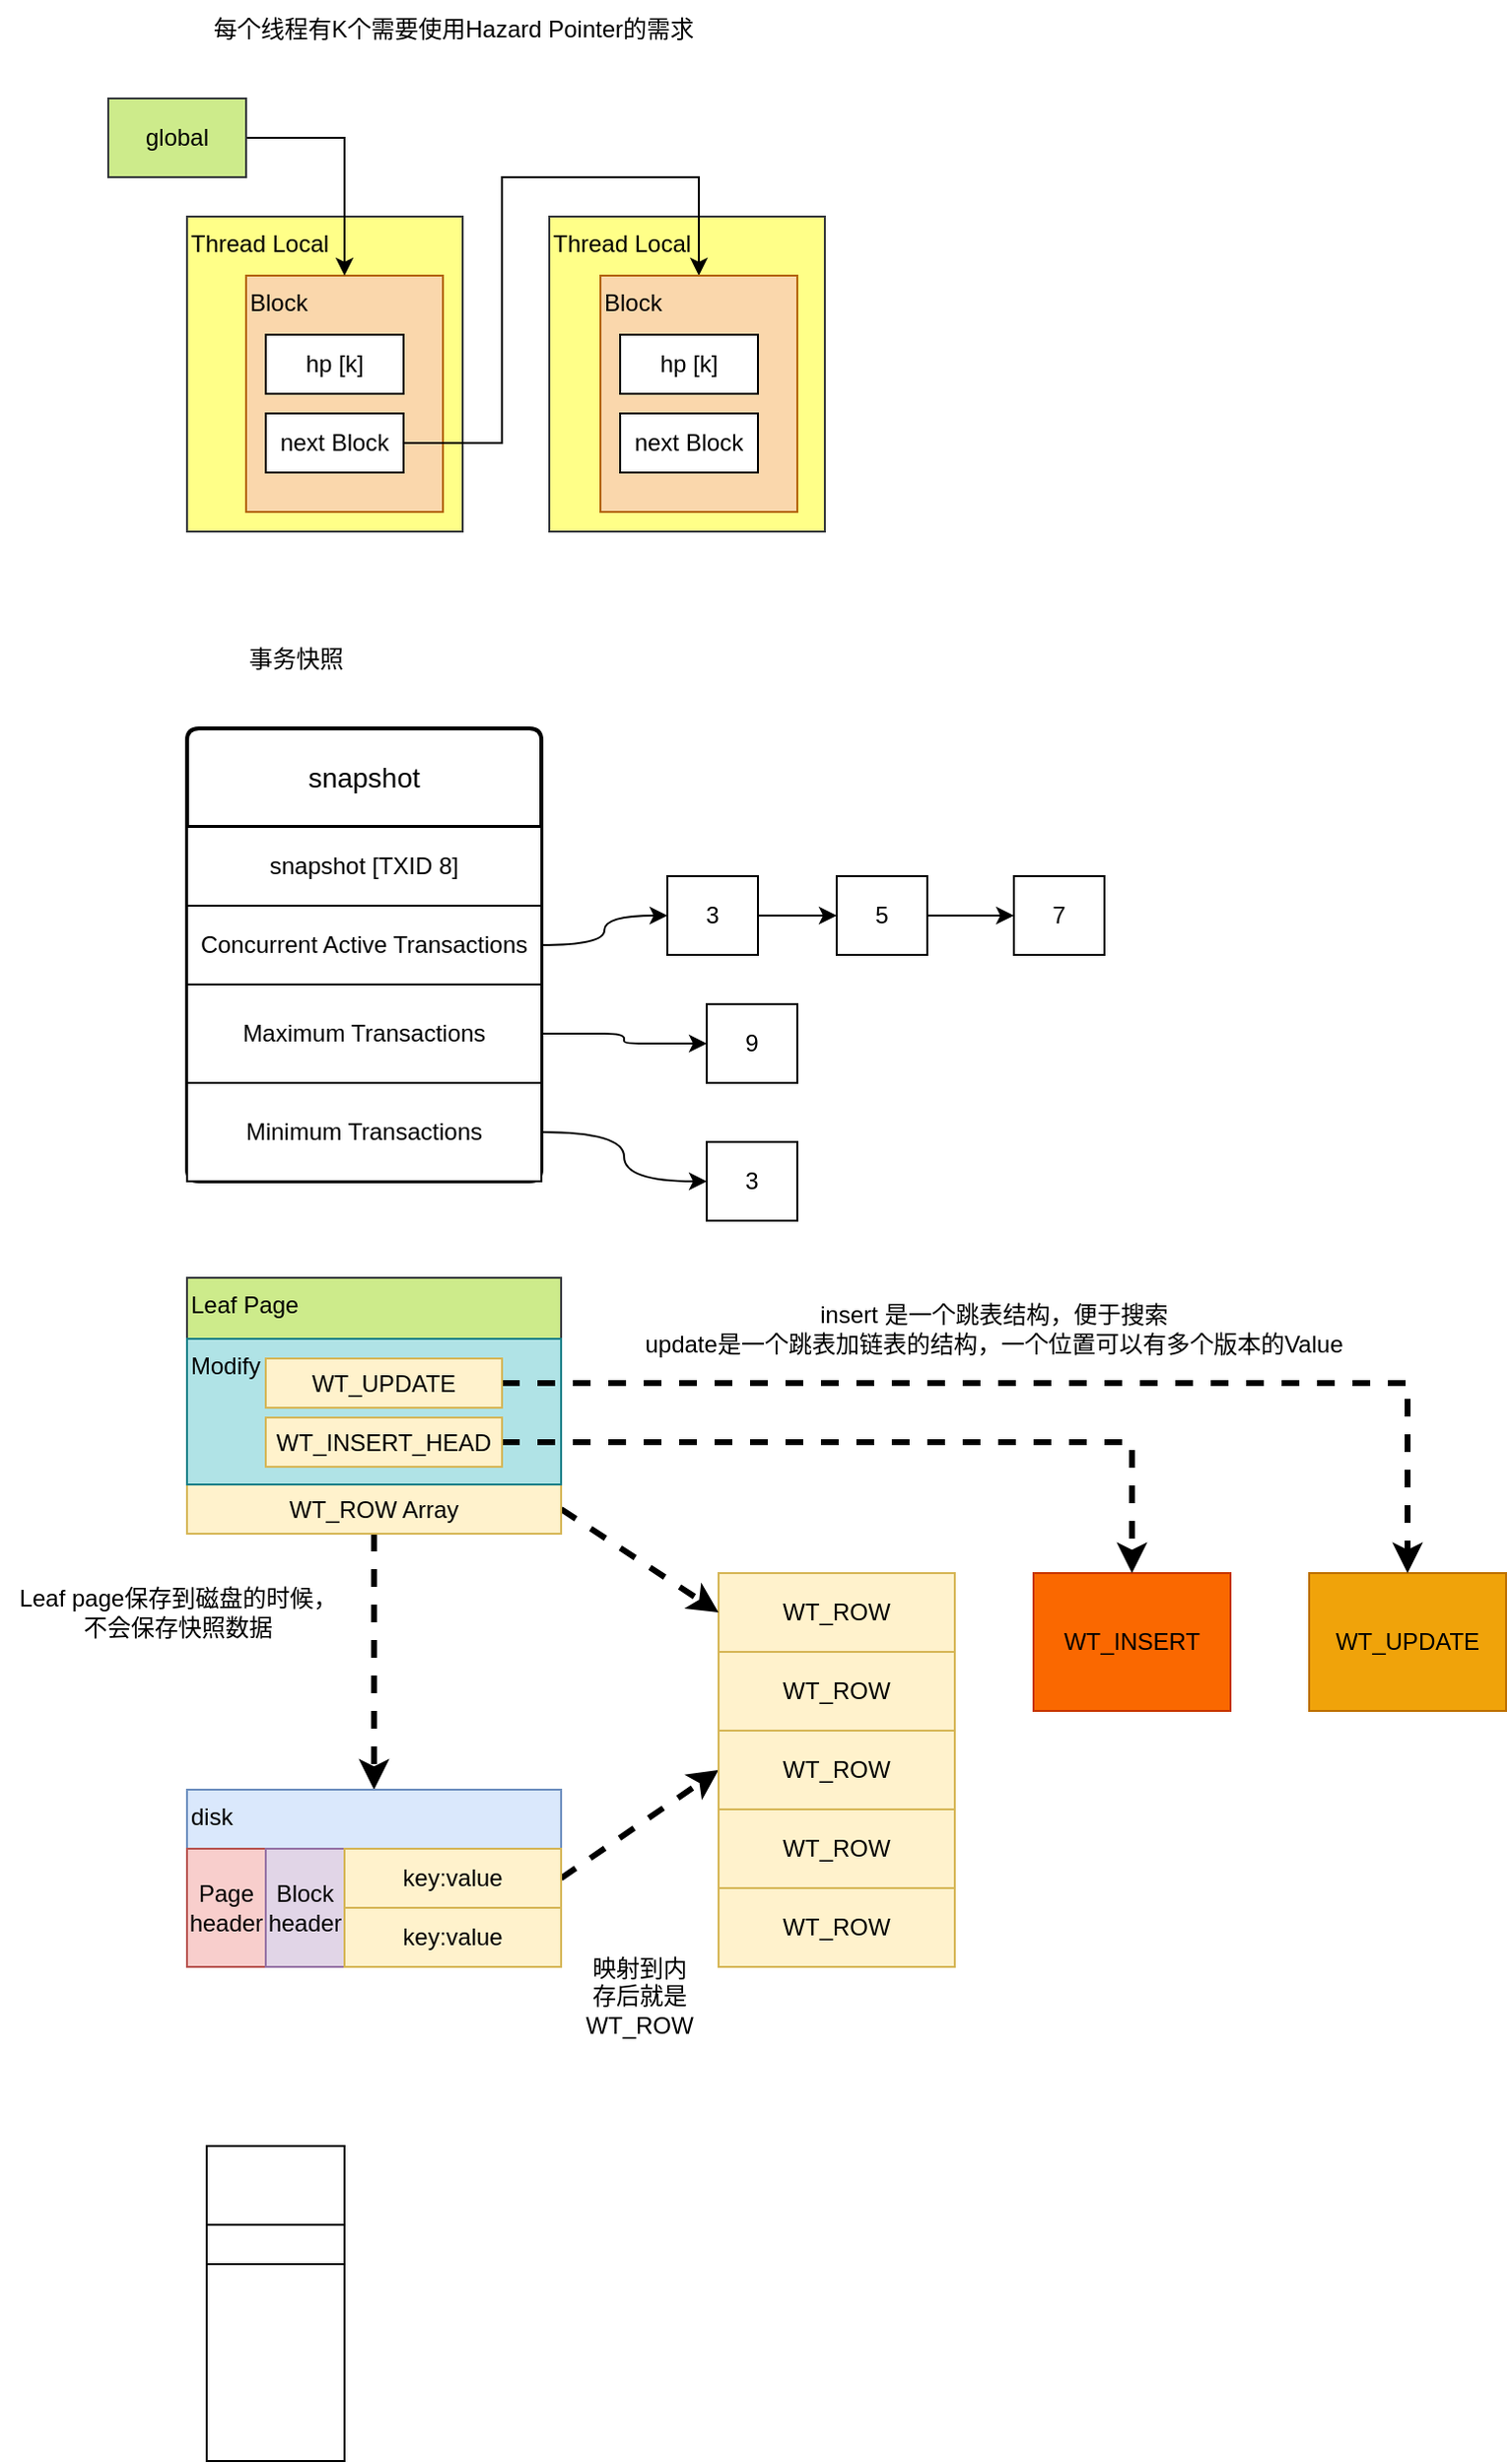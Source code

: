 <mxfile version="22.1.4" type="github">
  <diagram name="第 1 页" id="l_VDj7RniCNkkYwKN7s-">
    <mxGraphModel dx="1621" dy="432" grid="1" gridSize="10" guides="1" tooltips="1" connect="1" arrows="1" fold="1" page="1" pageScale="1" pageWidth="827" pageHeight="1169" math="0" shadow="0">
      <root>
        <mxCell id="0" />
        <mxCell id="1" parent="0" />
        <mxCell id="otWDZC7-YqKMgpGTvqDg-13" value="Thread Local" style="rounded=0;whiteSpace=wrap;html=1;align=left;verticalAlign=top;fillColor=#ffff88;strokeColor=#36393d;" parent="1" vertex="1">
          <mxGeometry x="274" y="250" width="140" height="160" as="geometry" />
        </mxCell>
        <mxCell id="otWDZC7-YqKMgpGTvqDg-12" value="Thread Local" style="rounded=0;whiteSpace=wrap;html=1;align=left;verticalAlign=top;fillColor=#ffff88;strokeColor=#36393d;" parent="1" vertex="1">
          <mxGeometry x="90" y="250" width="140" height="160" as="geometry" />
        </mxCell>
        <mxCell id="otWDZC7-YqKMgpGTvqDg-1" value="&lt;div style=&quot;&quot;&gt;&lt;span style=&quot;background-color: initial;&quot;&gt;Block&lt;/span&gt;&lt;/div&gt;" style="rounded=0;whiteSpace=wrap;html=1;align=left;verticalAlign=top;fillColor=#fad7ac;strokeColor=#b46504;" parent="1" vertex="1">
          <mxGeometry x="120" y="280" width="100" height="120" as="geometry" />
        </mxCell>
        <mxCell id="otWDZC7-YqKMgpGTvqDg-2" value="每个线程有K个需要使用Hazard Pointer的需求" style="text;html=1;align=center;verticalAlign=middle;resizable=0;points=[];autosize=1;strokeColor=none;fillColor=none;" parent="1" vertex="1">
          <mxGeometry x="90" y="140" width="270" height="30" as="geometry" />
        </mxCell>
        <mxCell id="otWDZC7-YqKMgpGTvqDg-3" value="hp [k]" style="rounded=0;whiteSpace=wrap;html=1;" parent="1" vertex="1">
          <mxGeometry x="130" y="310" width="70" height="30" as="geometry" />
        </mxCell>
        <mxCell id="otWDZC7-YqKMgpGTvqDg-11" style="edgeStyle=orthogonalEdgeStyle;rounded=0;orthogonalLoop=1;jettySize=auto;html=1;exitX=1;exitY=0.5;exitDx=0;exitDy=0;entryX=0.5;entryY=0;entryDx=0;entryDy=0;" parent="1" source="otWDZC7-YqKMgpGTvqDg-4" target="otWDZC7-YqKMgpGTvqDg-8" edge="1">
          <mxGeometry relative="1" as="geometry">
            <Array as="points">
              <mxPoint x="250" y="365" />
              <mxPoint x="250" y="230" />
              <mxPoint x="350" y="230" />
            </Array>
          </mxGeometry>
        </mxCell>
        <mxCell id="otWDZC7-YqKMgpGTvqDg-4" value="next Block" style="rounded=0;whiteSpace=wrap;html=1;" parent="1" vertex="1">
          <mxGeometry x="130" y="350" width="70" height="30" as="geometry" />
        </mxCell>
        <mxCell id="otWDZC7-YqKMgpGTvqDg-6" style="edgeStyle=orthogonalEdgeStyle;rounded=0;orthogonalLoop=1;jettySize=auto;html=1;exitX=1;exitY=0.5;exitDx=0;exitDy=0;entryX=0.5;entryY=0;entryDx=0;entryDy=0;" parent="1" source="otWDZC7-YqKMgpGTvqDg-5" target="otWDZC7-YqKMgpGTvqDg-1" edge="1">
          <mxGeometry relative="1" as="geometry" />
        </mxCell>
        <mxCell id="otWDZC7-YqKMgpGTvqDg-5" value="global" style="rounded=0;whiteSpace=wrap;html=1;fillColor=#cdeb8b;strokeColor=#36393d;" parent="1" vertex="1">
          <mxGeometry x="50" y="190" width="70" height="40" as="geometry" />
        </mxCell>
        <mxCell id="otWDZC7-YqKMgpGTvqDg-8" value="&lt;div style=&quot;&quot;&gt;&lt;span style=&quot;background-color: initial;&quot;&gt;Block&lt;/span&gt;&lt;/div&gt;" style="rounded=0;whiteSpace=wrap;html=1;align=left;verticalAlign=top;fillColor=#fad7ac;strokeColor=#b46504;" parent="1" vertex="1">
          <mxGeometry x="300" y="280" width="100" height="120" as="geometry" />
        </mxCell>
        <mxCell id="otWDZC7-YqKMgpGTvqDg-9" value="hp [k]" style="rounded=0;whiteSpace=wrap;html=1;" parent="1" vertex="1">
          <mxGeometry x="310" y="310" width="70" height="30" as="geometry" />
        </mxCell>
        <mxCell id="otWDZC7-YqKMgpGTvqDg-10" value="next Block" style="rounded=0;whiteSpace=wrap;html=1;" parent="1" vertex="1">
          <mxGeometry x="310" y="350" width="70" height="30" as="geometry" />
        </mxCell>
        <mxCell id="SGlzBJ18NT37UxBMCm3J-1" value="事务快照" style="text;html=1;align=center;verticalAlign=middle;resizable=0;points=[];autosize=1;strokeColor=none;fillColor=none;" parent="1" vertex="1">
          <mxGeometry x="110" y="460" width="70" height="30" as="geometry" />
        </mxCell>
        <mxCell id="SGlzBJ18NT37UxBMCm3J-3" value="snapshot" style="swimlane;childLayout=stackLayout;horizontal=1;startSize=50;horizontalStack=0;rounded=1;fontSize=14;fontStyle=0;strokeWidth=2;resizeParent=0;resizeLast=1;shadow=0;dashed=0;align=center;arcSize=4;whiteSpace=wrap;html=1;" parent="1" vertex="1">
          <mxGeometry x="90" y="510" width="180" height="230" as="geometry">
            <mxRectangle x="90" y="510" width="80" height="50" as="alternateBounds" />
          </mxGeometry>
        </mxCell>
        <mxCell id="SGlzBJ18NT37UxBMCm3J-6" value="snapshot [TXID 8]" style="whiteSpace=wrap;html=1;align=center;" parent="SGlzBJ18NT37UxBMCm3J-3" vertex="1">
          <mxGeometry y="50" width="180" height="40" as="geometry" />
        </mxCell>
        <mxCell id="SGlzBJ18NT37UxBMCm3J-7" value="Concurrent Active Transactions" style="whiteSpace=wrap;html=1;align=center;" parent="SGlzBJ18NT37UxBMCm3J-3" vertex="1">
          <mxGeometry y="90" width="180" height="40" as="geometry" />
        </mxCell>
        <mxCell id="SGlzBJ18NT37UxBMCm3J-5" value="Maximum Transactions" style="whiteSpace=wrap;html=1;align=center;" parent="SGlzBJ18NT37UxBMCm3J-3" vertex="1">
          <mxGeometry y="130" width="180" height="50" as="geometry" />
        </mxCell>
        <mxCell id="SGlzBJ18NT37UxBMCm3J-8" value="Minimum Transactions" style="whiteSpace=wrap;html=1;align=center;" parent="SGlzBJ18NT37UxBMCm3J-3" vertex="1">
          <mxGeometry y="180" width="180" height="50" as="geometry" />
        </mxCell>
        <mxCell id="SGlzBJ18NT37UxBMCm3J-13" style="edgeStyle=orthogonalEdgeStyle;rounded=0;orthogonalLoop=1;jettySize=auto;html=1;entryX=0;entryY=0.5;entryDx=0;entryDy=0;" parent="1" source="SGlzBJ18NT37UxBMCm3J-9" target="SGlzBJ18NT37UxBMCm3J-10" edge="1">
          <mxGeometry relative="1" as="geometry" />
        </mxCell>
        <mxCell id="SGlzBJ18NT37UxBMCm3J-9" value="3" style="rounded=0;whiteSpace=wrap;html=1;" parent="1" vertex="1">
          <mxGeometry x="334" y="585" width="46" height="40" as="geometry" />
        </mxCell>
        <mxCell id="SGlzBJ18NT37UxBMCm3J-14" style="edgeStyle=orthogonalEdgeStyle;rounded=0;orthogonalLoop=1;jettySize=auto;html=1;entryX=0;entryY=0.5;entryDx=0;entryDy=0;strokeColor=default;" parent="1" source="SGlzBJ18NT37UxBMCm3J-10" target="SGlzBJ18NT37UxBMCm3J-11" edge="1">
          <mxGeometry relative="1" as="geometry" />
        </mxCell>
        <mxCell id="SGlzBJ18NT37UxBMCm3J-10" value="5" style="rounded=0;whiteSpace=wrap;html=1;" parent="1" vertex="1">
          <mxGeometry x="420" y="585" width="46" height="40" as="geometry" />
        </mxCell>
        <mxCell id="SGlzBJ18NT37UxBMCm3J-11" value="7" style="rounded=0;whiteSpace=wrap;html=1;" parent="1" vertex="1">
          <mxGeometry x="510" y="585" width="46" height="40" as="geometry" />
        </mxCell>
        <mxCell id="SGlzBJ18NT37UxBMCm3J-12" style="edgeStyle=orthogonalEdgeStyle;orthogonalLoop=1;jettySize=auto;html=1;exitX=1;exitY=0.5;exitDx=0;exitDy=0;entryX=0;entryY=0.5;entryDx=0;entryDy=0;curved=1;" parent="1" source="SGlzBJ18NT37UxBMCm3J-7" target="SGlzBJ18NT37UxBMCm3J-9" edge="1">
          <mxGeometry relative="1" as="geometry" />
        </mxCell>
        <mxCell id="SGlzBJ18NT37UxBMCm3J-15" value="9" style="rounded=0;whiteSpace=wrap;html=1;" parent="1" vertex="1">
          <mxGeometry x="354" y="650" width="46" height="40" as="geometry" />
        </mxCell>
        <mxCell id="SGlzBJ18NT37UxBMCm3J-16" value="3" style="rounded=0;whiteSpace=wrap;html=1;" parent="1" vertex="1">
          <mxGeometry x="354" y="720" width="46" height="40" as="geometry" />
        </mxCell>
        <mxCell id="SGlzBJ18NT37UxBMCm3J-17" style="edgeStyle=orthogonalEdgeStyle;orthogonalLoop=1;jettySize=auto;html=1;entryX=0;entryY=0.5;entryDx=0;entryDy=0;rounded=1;" parent="1" source="SGlzBJ18NT37UxBMCm3J-5" target="SGlzBJ18NT37UxBMCm3J-15" edge="1">
          <mxGeometry relative="1" as="geometry" />
        </mxCell>
        <mxCell id="SGlzBJ18NT37UxBMCm3J-18" style="edgeStyle=orthogonalEdgeStyle;orthogonalLoop=1;jettySize=auto;html=1;entryX=0;entryY=0.5;entryDx=0;entryDy=0;curved=1;" parent="1" source="SGlzBJ18NT37UxBMCm3J-8" target="SGlzBJ18NT37UxBMCm3J-16" edge="1">
          <mxGeometry relative="1" as="geometry" />
        </mxCell>
        <mxCell id="-jzMJGOkESsOyINMxNVx-3" style="edgeStyle=orthogonalEdgeStyle;rounded=0;orthogonalLoop=1;jettySize=auto;html=1;entryX=0.5;entryY=0;entryDx=0;entryDy=0;dashed=1;strokeWidth=3;" edge="1" parent="1" source="-jzMJGOkESsOyINMxNVx-1" target="-jzMJGOkESsOyINMxNVx-2">
          <mxGeometry relative="1" as="geometry" />
        </mxCell>
        <mxCell id="-jzMJGOkESsOyINMxNVx-1" value="Leaf Page" style="rounded=0;whiteSpace=wrap;html=1;align=left;horizontal=1;verticalAlign=top;fillColor=#cdeb8b;strokeColor=#36393d;" vertex="1" parent="1">
          <mxGeometry x="90" y="789" width="190" height="130" as="geometry" />
        </mxCell>
        <mxCell id="-jzMJGOkESsOyINMxNVx-2" value="disk" style="rounded=0;whiteSpace=wrap;html=1;align=left;verticalAlign=top;fillColor=#dae8fc;strokeColor=#6c8ebf;" vertex="1" parent="1">
          <mxGeometry x="90" y="1049" width="190" height="90" as="geometry" />
        </mxCell>
        <mxCell id="-jzMJGOkESsOyINMxNVx-4" value="Page header" style="rounded=0;whiteSpace=wrap;html=1;fillColor=#f8cecc;strokeColor=#b85450;" vertex="1" parent="1">
          <mxGeometry x="90" y="1079" width="40" height="60" as="geometry" />
        </mxCell>
        <mxCell id="-jzMJGOkESsOyINMxNVx-5" value="Block&lt;br&gt;header" style="rounded=0;whiteSpace=wrap;html=1;fillColor=#e1d5e7;strokeColor=#9673a6;" vertex="1" parent="1">
          <mxGeometry x="130" y="1079" width="40" height="60" as="geometry" />
        </mxCell>
        <mxCell id="-jzMJGOkESsOyINMxNVx-6" value="" style="rounded=0;whiteSpace=wrap;html=1;" vertex="1" parent="1">
          <mxGeometry x="170" y="1079" width="110" height="60" as="geometry" />
        </mxCell>
        <mxCell id="-jzMJGOkESsOyINMxNVx-13" style="rounded=0;orthogonalLoop=1;jettySize=auto;html=1;exitX=1;exitY=0.5;exitDx=0;exitDy=0;entryX=0;entryY=0.5;entryDx=0;entryDy=0;strokeWidth=3;dashed=1;" edge="1" parent="1" source="-jzMJGOkESsOyINMxNVx-7" target="-jzMJGOkESsOyINMxNVx-10">
          <mxGeometry relative="1" as="geometry" />
        </mxCell>
        <mxCell id="-jzMJGOkESsOyINMxNVx-7" value="key:value" style="rounded=0;whiteSpace=wrap;html=1;fillColor=#fff2cc;strokeColor=#d6b656;" vertex="1" parent="1">
          <mxGeometry x="170" y="1079" width="110" height="30" as="geometry" />
        </mxCell>
        <mxCell id="-jzMJGOkESsOyINMxNVx-8" value="key:value" style="rounded=0;whiteSpace=wrap;html=1;fillColor=#fff2cc;strokeColor=#d6b656;" vertex="1" parent="1">
          <mxGeometry x="170" y="1109" width="110" height="30" as="geometry" />
        </mxCell>
        <mxCell id="-jzMJGOkESsOyINMxNVx-9" value="Leaf page保存到磁盘的时候，&lt;br&gt;不会保存快照数据" style="text;html=1;align=center;verticalAlign=middle;resizable=0;points=[];autosize=1;strokeColor=none;fillColor=none;" vertex="1" parent="1">
          <mxGeometry x="-5" y="939" width="180" height="40" as="geometry" />
        </mxCell>
        <mxCell id="-jzMJGOkESsOyINMxNVx-10" value="" style="rounded=0;whiteSpace=wrap;html=1;fillColor=#fff2cc;strokeColor=#d6b656;align=center;verticalAlign=top;" vertex="1" parent="1">
          <mxGeometry x="360" y="939" width="120" height="200" as="geometry" />
        </mxCell>
        <mxCell id="-jzMJGOkESsOyINMxNVx-11" value="WT_INSERT" style="rounded=0;whiteSpace=wrap;html=1;fillColor=#fa6800;fontColor=#000000;strokeColor=#C73500;" vertex="1" parent="1">
          <mxGeometry x="520" y="939" width="100" height="70" as="geometry" />
        </mxCell>
        <mxCell id="-jzMJGOkESsOyINMxNVx-14" value="映射到内存后就是WT_ROW" style="text;html=1;strokeColor=none;fillColor=none;align=center;verticalAlign=middle;whiteSpace=wrap;rounded=0;" vertex="1" parent="1">
          <mxGeometry x="290" y="1139" width="60" height="30" as="geometry" />
        </mxCell>
        <mxCell id="-jzMJGOkESsOyINMxNVx-15" value="WT_ROW" style="rounded=0;whiteSpace=wrap;html=1;fillColor=#fff2cc;strokeColor=#d6b656;" vertex="1" parent="1">
          <mxGeometry x="360" y="939" width="120" height="40" as="geometry" />
        </mxCell>
        <mxCell id="-jzMJGOkESsOyINMxNVx-16" value="WT_ROW" style="rounded=0;whiteSpace=wrap;html=1;fillColor=#fff2cc;strokeColor=#d6b656;" vertex="1" parent="1">
          <mxGeometry x="360" y="979" width="120" height="40" as="geometry" />
        </mxCell>
        <mxCell id="-jzMJGOkESsOyINMxNVx-17" value="WT_ROW" style="rounded=0;whiteSpace=wrap;html=1;fillColor=#fff2cc;strokeColor=#d6b656;" vertex="1" parent="1">
          <mxGeometry x="360" y="1019" width="120" height="40" as="geometry" />
        </mxCell>
        <mxCell id="-jzMJGOkESsOyINMxNVx-18" value="WT_ROW" style="rounded=0;whiteSpace=wrap;html=1;fillColor=#fff2cc;strokeColor=#d6b656;" vertex="1" parent="1">
          <mxGeometry x="360" y="1059" width="120" height="40" as="geometry" />
        </mxCell>
        <mxCell id="-jzMJGOkESsOyINMxNVx-19" value="WT_ROW" style="rounded=0;whiteSpace=wrap;html=1;fillColor=#fff2cc;strokeColor=#d6b656;" vertex="1" parent="1">
          <mxGeometry x="360" y="1099" width="120" height="40" as="geometry" />
        </mxCell>
        <mxCell id="-jzMJGOkESsOyINMxNVx-21" style="rounded=0;orthogonalLoop=1;jettySize=auto;html=1;exitX=1;exitY=0.5;exitDx=0;exitDy=0;entryX=0;entryY=0.5;entryDx=0;entryDy=0;strokeWidth=3;dashed=1;" edge="1" parent="1" source="-jzMJGOkESsOyINMxNVx-20" target="-jzMJGOkESsOyINMxNVx-15">
          <mxGeometry relative="1" as="geometry" />
        </mxCell>
        <mxCell id="-jzMJGOkESsOyINMxNVx-20" value="WT_ROW Array" style="rounded=0;whiteSpace=wrap;html=1;fillColor=#fff2cc;strokeColor=#d6b656;" vertex="1" parent="1">
          <mxGeometry x="90" y="894" width="190" height="25" as="geometry" />
        </mxCell>
        <mxCell id="-jzMJGOkESsOyINMxNVx-22" value="WT_UPDATE" style="rounded=0;whiteSpace=wrap;html=1;fillColor=#f0a30a;fontColor=#000000;strokeColor=#BD7000;" vertex="1" parent="1">
          <mxGeometry x="660" y="939" width="100" height="70" as="geometry" />
        </mxCell>
        <mxCell id="-jzMJGOkESsOyINMxNVx-28" value="Modify" style="rounded=0;whiteSpace=wrap;html=1;align=left;verticalAlign=top;fillColor=#b0e3e6;strokeColor=#0e8088;" vertex="1" parent="1">
          <mxGeometry x="90" y="820" width="190" height="74" as="geometry" />
        </mxCell>
        <mxCell id="-jzMJGOkESsOyINMxNVx-26" style="edgeStyle=orthogonalEdgeStyle;rounded=0;orthogonalLoop=1;jettySize=auto;html=1;entryX=0.5;entryY=0;entryDx=0;entryDy=0;strokeWidth=3;dashed=1;" edge="1" parent="1" source="-jzMJGOkESsOyINMxNVx-23" target="-jzMJGOkESsOyINMxNVx-11">
          <mxGeometry relative="1" as="geometry" />
        </mxCell>
        <mxCell id="-jzMJGOkESsOyINMxNVx-23" value="WT_INSERT_HEAD" style="rounded=0;whiteSpace=wrap;html=1;fillColor=#fff2cc;strokeColor=#d6b656;" vertex="1" parent="1">
          <mxGeometry x="130" y="860" width="120" height="25" as="geometry" />
        </mxCell>
        <mxCell id="-jzMJGOkESsOyINMxNVx-25" style="edgeStyle=orthogonalEdgeStyle;rounded=0;orthogonalLoop=1;jettySize=auto;html=1;entryX=0.5;entryY=0;entryDx=0;entryDy=0;strokeWidth=3;dashed=1;" edge="1" parent="1" source="-jzMJGOkESsOyINMxNVx-24" target="-jzMJGOkESsOyINMxNVx-22">
          <mxGeometry relative="1" as="geometry" />
        </mxCell>
        <mxCell id="-jzMJGOkESsOyINMxNVx-24" value="WT_UPDATE" style="rounded=0;whiteSpace=wrap;html=1;fillColor=#fff2cc;strokeColor=#d6b656;" vertex="1" parent="1">
          <mxGeometry x="130" y="830" width="120" height="25" as="geometry" />
        </mxCell>
        <mxCell id="-jzMJGOkESsOyINMxNVx-27" value="" style="rounded=0;whiteSpace=wrap;html=1;" vertex="1" parent="1">
          <mxGeometry x="100" y="1230" width="70" height="160" as="geometry" />
        </mxCell>
        <mxCell id="-jzMJGOkESsOyINMxNVx-29" value="insert 是一个跳表结构，便于搜索&lt;br&gt;update是一个跳表加链表的结构，一个位置可以有多个版本的Value" style="text;html=1;strokeColor=none;fillColor=none;align=center;verticalAlign=middle;whiteSpace=wrap;rounded=0;" vertex="1" parent="1">
          <mxGeometry x="280" y="800" width="440" height="30" as="geometry" />
        </mxCell>
        <mxCell id="-jzMJGOkESsOyINMxNVx-30" value="" style="rounded=0;whiteSpace=wrap;html=1;" vertex="1" parent="1">
          <mxGeometry x="100" y="1270" width="70" height="20" as="geometry" />
        </mxCell>
      </root>
    </mxGraphModel>
  </diagram>
</mxfile>
